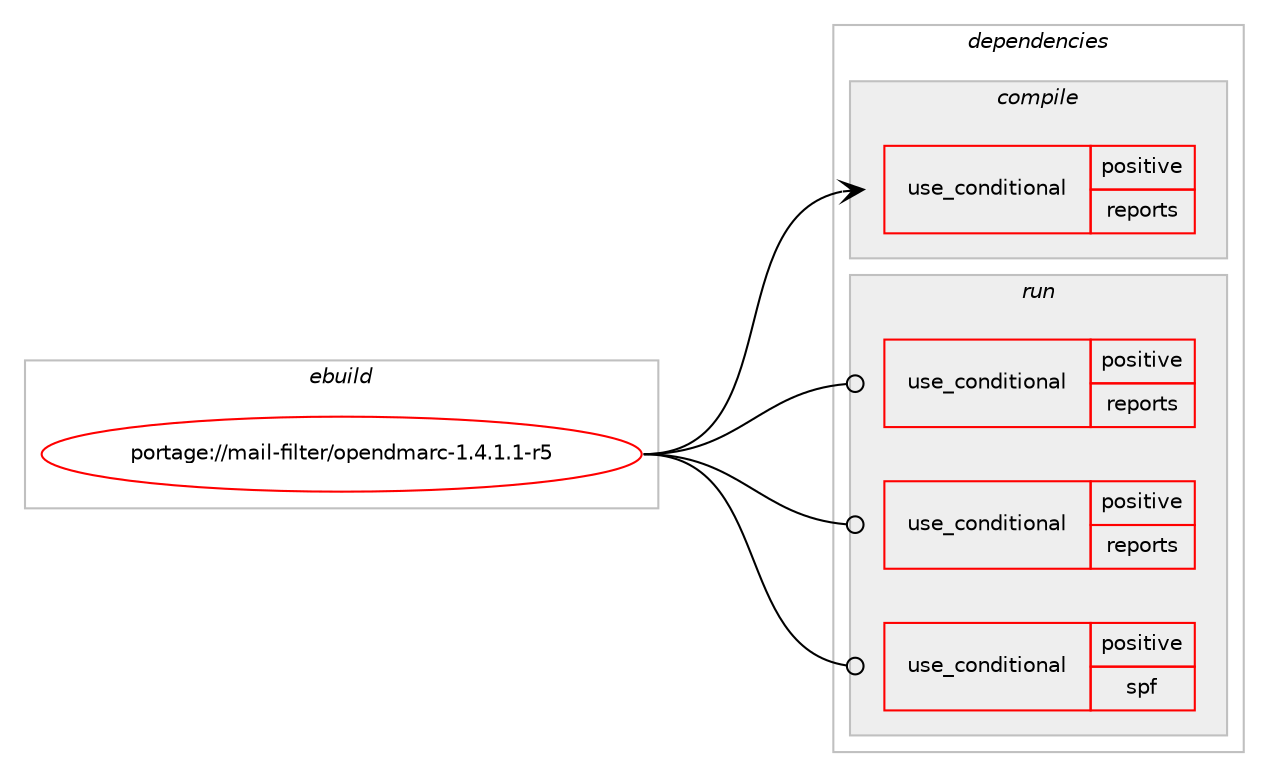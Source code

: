 digraph prolog {

# *************
# Graph options
# *************

newrank=true;
concentrate=true;
compound=true;
graph [rankdir=LR,fontname=Helvetica,fontsize=10,ranksep=1.5];#, ranksep=2.5, nodesep=0.2];
edge  [arrowhead=vee];
node  [fontname=Helvetica,fontsize=10];

# **********
# The ebuild
# **********

subgraph cluster_leftcol {
color=gray;
rank=same;
label=<<i>ebuild</i>>;
id [label="portage://mail-filter/opendmarc-1.4.1.1-r5", color=red, width=4, href="../mail-filter/opendmarc-1.4.1.1-r5.svg"];
}

# ****************
# The dependencies
# ****************

subgraph cluster_midcol {
color=gray;
label=<<i>dependencies</i>>;
subgraph cluster_compile {
fillcolor="#eeeeee";
style=filled;
label=<<i>compile</i>>;
subgraph cond68614 {
dependency146514 [label=<<TABLE BORDER="0" CELLBORDER="1" CELLSPACING="0" CELLPADDING="4"><TR><TD ROWSPAN="3" CELLPADDING="10">use_conditional</TD></TR><TR><TD>positive</TD></TR><TR><TD>reports</TD></TR></TABLE>>, shape=none, color=red];
# *** BEGIN UNKNOWN DEPENDENCY TYPE (TODO) ***
# dependency146514 -> package_dependency(portage://mail-filter/opendmarc-1.4.1.1-r5,install,no,dev-perl,DBI,none,[,,],[],[])
# *** END UNKNOWN DEPENDENCY TYPE (TODO) ***

}
id:e -> dependency146514:w [weight=20,style="solid",arrowhead="vee"];
# *** BEGIN UNKNOWN DEPENDENCY TYPE (TODO) ***
# id -> package_dependency(portage://mail-filter/opendmarc-1.4.1.1-r5,install,no,mail-filter,libmilter,none,[,,],any_same_slot,[])
# *** END UNKNOWN DEPENDENCY TYPE (TODO) ***

}
subgraph cluster_compileandrun {
fillcolor="#eeeeee";
style=filled;
label=<<i>compile and run</i>>;
}
subgraph cluster_run {
fillcolor="#eeeeee";
style=filled;
label=<<i>run</i>>;
subgraph cond68615 {
dependency146515 [label=<<TABLE BORDER="0" CELLBORDER="1" CELLSPACING="0" CELLPADDING="4"><TR><TD ROWSPAN="3" CELLPADDING="10">use_conditional</TD></TR><TR><TD>positive</TD></TR><TR><TD>reports</TD></TR></TABLE>>, shape=none, color=red];
# *** BEGIN UNKNOWN DEPENDENCY TYPE (TODO) ***
# dependency146515 -> package_dependency(portage://mail-filter/opendmarc-1.4.1.1-r5,run,no,dev-perl,DBD-mysql,none,[,,],[],[])
# *** END UNKNOWN DEPENDENCY TYPE (TODO) ***

# *** BEGIN UNKNOWN DEPENDENCY TYPE (TODO) ***
# dependency146515 -> package_dependency(portage://mail-filter/opendmarc-1.4.1.1-r5,run,no,dev-perl,HTTP-Message,none,[,,],[],[])
# *** END UNKNOWN DEPENDENCY TYPE (TODO) ***

# *** BEGIN UNKNOWN DEPENDENCY TYPE (TODO) ***
# dependency146515 -> package_dependency(portage://mail-filter/opendmarc-1.4.1.1-r5,run,no,dev-perl,Switch,none,[,,],[],[])
# *** END UNKNOWN DEPENDENCY TYPE (TODO) ***

}
id:e -> dependency146515:w [weight=20,style="solid",arrowhead="odot"];
subgraph cond68616 {
dependency146516 [label=<<TABLE BORDER="0" CELLBORDER="1" CELLSPACING="0" CELLPADDING="4"><TR><TD ROWSPAN="3" CELLPADDING="10">use_conditional</TD></TR><TR><TD>positive</TD></TR><TR><TD>reports</TD></TR></TABLE>>, shape=none, color=red];
# *** BEGIN UNKNOWN DEPENDENCY TYPE (TODO) ***
# dependency146516 -> package_dependency(portage://mail-filter/opendmarc-1.4.1.1-r5,run,no,dev-perl,DBI,none,[,,],[],[])
# *** END UNKNOWN DEPENDENCY TYPE (TODO) ***

}
id:e -> dependency146516:w [weight=20,style="solid",arrowhead="odot"];
subgraph cond68617 {
dependency146517 [label=<<TABLE BORDER="0" CELLBORDER="1" CELLSPACING="0" CELLPADDING="4"><TR><TD ROWSPAN="3" CELLPADDING="10">use_conditional</TD></TR><TR><TD>positive</TD></TR><TR><TD>spf</TD></TR></TABLE>>, shape=none, color=red];
# *** BEGIN UNKNOWN DEPENDENCY TYPE (TODO) ***
# dependency146517 -> package_dependency(portage://mail-filter/opendmarc-1.4.1.1-r5,run,no,mail-filter,libspf2,none,[,,],[],[])
# *** END UNKNOWN DEPENDENCY TYPE (TODO) ***

}
id:e -> dependency146517:w [weight=20,style="solid",arrowhead="odot"];
# *** BEGIN UNKNOWN DEPENDENCY TYPE (TODO) ***
# id -> package_dependency(portage://mail-filter/opendmarc-1.4.1.1-r5,run,no,acct-user,opendmarc,none,[,,],[],[])
# *** END UNKNOWN DEPENDENCY TYPE (TODO) ***

# *** BEGIN UNKNOWN DEPENDENCY TYPE (TODO) ***
# id -> package_dependency(portage://mail-filter/opendmarc-1.4.1.1-r5,run,no,mail-filter,libmilter,none,[,,],any_same_slot,[])
# *** END UNKNOWN DEPENDENCY TYPE (TODO) ***

}
}

# **************
# The candidates
# **************

subgraph cluster_choices {
rank=same;
color=gray;
label=<<i>candidates</i>>;

}

}

